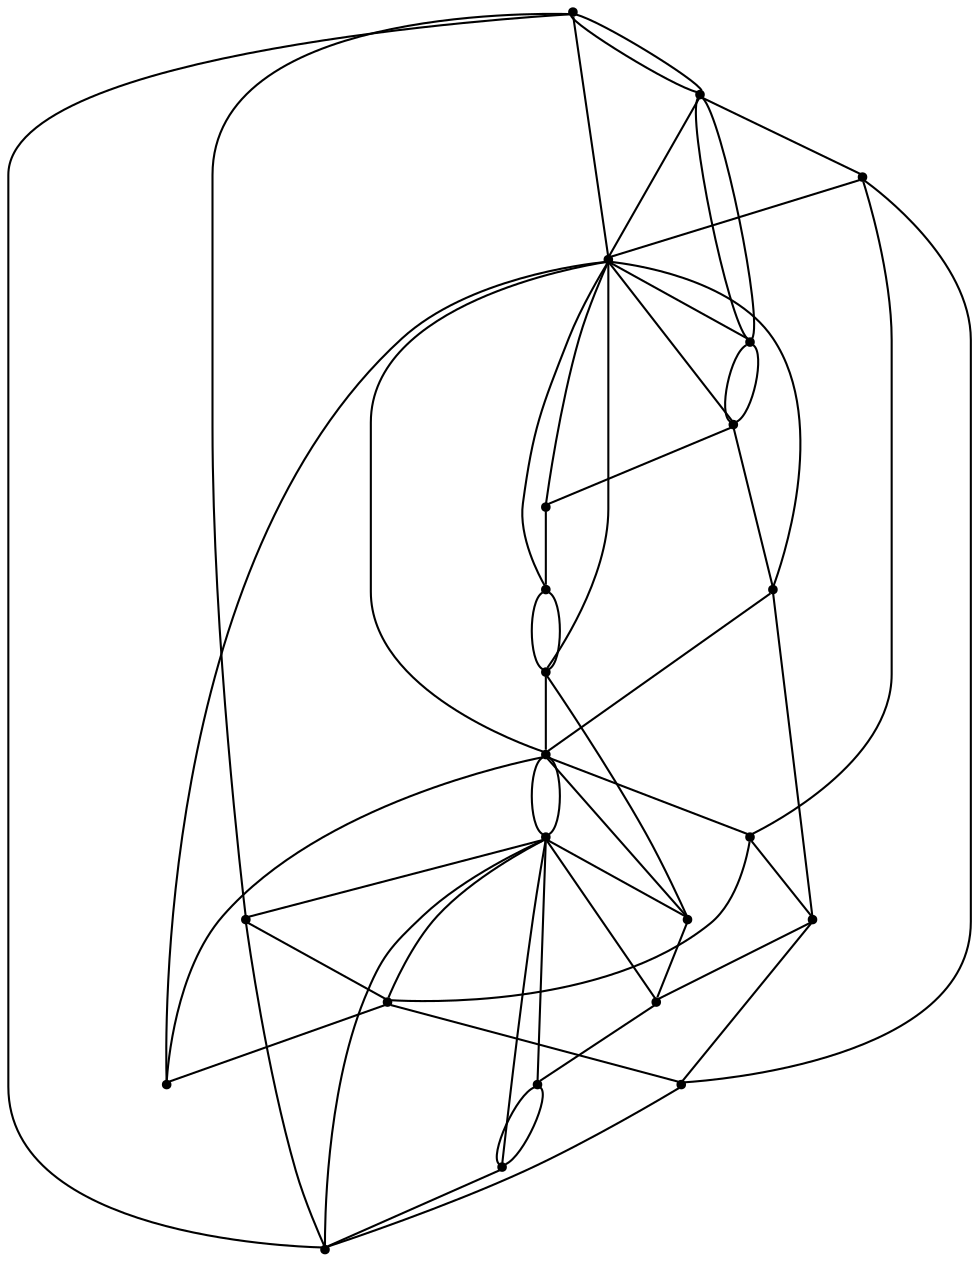 graph {
  node [shape=point,comment="{\"directed\":false,\"doi\":\"10.1007/978-3-642-25878-7_8\",\"figure\":\"5 (1)\"}"]

  v0 [pos="1704.5517346434794,2402.939941663949"]
  v1 [pos="1524.5280879153358,2526.2302229512925"]
  v2 [pos="1714.7852230301553,2366.8298685211"]
  v3 [pos="1717.8168492640655,2333.84554687755"]
  v4 [pos="1610.970286560742,2333.84554687755"]
  v5 [pos="1524.528087915336,2420.229882579918"]
  v6 [pos="1537.3345516692018,2347.6226101015327"]
  v7 [pos="1543.3363685915417,2333.84554687755"]
  v8 [pos="1538.7534232496073,2321.539410573613"]
  v9 [pos="1505.7219070558062,2333.84554687755"]
  v10 [pos="1710.7609561856964,2280.841052680512"]
  v11 [pos="1572.9264443301354,2144.340408009729"]
  v12 [pos="1524.528087915336,2139.9103312041884"]
  v13 [pos="1388.0196421061748,2468.9670862810863"]
  v14 [pos="1331.2435261999588,2333.84554687755"]
  v15 [pos="1524.528087915336,2247.4609568215737"]
  v16 [pos="1463.3035740114806,2394.8260615412664"]
  v17 [pos="1438.0900889032823,2333.84554687755"]
  v18 [pos="1471.551113053571,2146.5199640840633"]
  v19 [pos="1431.9808949918202,2163.4891650992577"]
  v20 [pos="1343.2034456792894,2266.1638320347683"]
  v21 [pos="1332.5613202412708,2309.6542294923424"]
  v22 [pos="1524.528087915336,2333.84554687755"]

  v0 -- v1 [id="-1",pos="1704.5517346434794,2402.939941663949 1676.5591384144207,2475.1286456865473 1606.503574868564,2526.230095774488 1524.5280879153358,2526.2302229512925"]
  v14 -- v17 [id="-3",pos="1331.2435261999588,2333.84554687755 1438.0900889032823,2333.84554687755 1438.0900889032823,2333.84554687755 1438.0900889032823,2333.84554687755"]
  v17 -- v9 [id="-4",pos="1438.0900889032823,2333.84554687755 1505.7219070558062,2333.84554687755 1505.7219070558062,2333.84554687755 1505.7219070558062,2333.84554687755"]
  v9 -- v22 [id="-5",pos="1505.7219070558062,2333.84554687755 1524.528087915336,2333.84554687755 1524.528087915336,2333.84554687755 1524.528087915336,2333.84554687755"]
  v22 -- v7 [id="-6",pos="1524.528087915336,2333.84554687755 1543.3363685915417,2333.84554687755 1543.3363685915417,2333.84554687755 1543.3363685915417,2333.84554687755"]
  v7 -- v4 [id="-7",pos="1543.3363685915417,2333.84554687755 1610.970286560742,2333.84554687755 1610.970286560742,2333.84554687755 1610.970286560742,2333.84554687755"]
  v4 -- v3 [id="-8",pos="1610.970286560742,2333.84554687755 1717.8168492640655,2333.84554687755 1717.8168492640655,2333.84554687755 1717.8168492640655,2333.84554687755"]
  v14 -- v21 [id="-10",pos="1331.2435261999588,2333.84554687755 1332.5613202412708,2309.6542294923424 1332.5613202412708,2309.6542294923424 1332.5613202412708,2309.6542294923424"]
  v21 -- v20 [id="-11",pos="1332.5613202412708,2309.6542294923424 1343.2034456792894,2266.1638320347683 1343.2034456792894,2266.1638320347683 1343.2034456792894,2266.1638320347683"]
  v20 -- v19 [id="-12",pos="1343.2034456792894,2266.1638320347683 1431.9808949918202,2163.4891650992577 1431.9808949918202,2163.4891650992577 1431.9808949918202,2163.4891650992577"]
  v13 -- v14 [id="-13",pos="1388.0196421061748,2468.9670862810863 1331.2435261999588,2333.84554687755 1331.2435261999588,2333.84554687755 1331.2435261999588,2333.84554687755"]
  v19 -- v18 [id="-14",pos="1431.9808949918202,2163.4891650992577 1471.551113053571,2146.5199640840633 1471.551113053571,2146.5199640840633 1471.551113053571,2146.5199640840633"]
  v19 -- v9 [id="-15",pos="1431.9808949918202,2163.4891650992577 1505.7219070558062,2333.84554687755 1505.7219070558062,2333.84554687755 1505.7219070558062,2333.84554687755"]
  v16 -- v9 [id="-16",pos="1463.3035740114806,2394.8260615412664 1505.7219070558062,2333.84554687755 1505.7219070558062,2333.84554687755 1505.7219070558062,2333.84554687755"]
  v16 -- v13 [id="-17",pos="1463.3035740114806,2394.8260615412664 1388.0196421061748,2468.9670862810863 1388.0196421061748,2468.9670862810863 1388.0196421061748,2468.9670862810863"]
  v16 -- v1 [id="-18",pos="1463.3035740114806,2394.8260615412664 1524.5280879153358,2526.2302229512925 1524.5280879153358,2526.2302229512925 1524.5280879153358,2526.2302229512925"]
  v16 -- v21 [id="-19",pos="1463.3035740114806,2394.8260615412664 1332.5613202412708,2309.6542294923424 1332.5613202412708,2309.6542294923424 1332.5613202412708,2309.6542294923424"]
  v16 -- v0 [id="-20",pos="1463.3035740114806,2394.8260615412664 1704.5517346434794,2402.939941663949 1704.5517346434794,2402.939941663949 1704.5517346434794,2402.939941663949"]
  v16 -- v14 [id="-21",pos="1463.3035740114806,2394.8260615412664 1331.2435261999588,2333.84554687755 1331.2435261999588,2333.84554687755 1331.2435261999588,2333.84554687755"]
  v16 -- v19 [id="-22",pos="1463.3035740114806,2394.8260615412664 1431.9808949918202,2163.4891650992577 1431.9808949918202,2163.4891650992577 1431.9808949918202,2163.4891650992577"]
  v16 -- v20 [id="-23",pos="1463.3035740114806,2394.8260615412664 1343.2034456792894,2266.1638320347683 1343.2034456792894,2266.1638320347683 1343.2034456792894,2266.1638320347683"]
  v18 -- v12 [id="-24",pos="1471.551113053571,2146.5199640840633 1524.528087915336,2139.9103312041884 1524.528087915336,2139.9103312041884 1524.528087915336,2139.9103312041884"]
  v9 -- v8 [id="-25",pos="1505.7219070558062,2333.84554687755 1538.7534232496073,2321.539410573613 1538.7534232496073,2321.539410573613 1538.7534232496073,2321.539410573613"]
  v9 -- v18 [id="-26",pos="1505.7219070558062,2333.84554687755 1471.551113053571,2146.5199640840633 1471.551113053571,2146.5199640840633 1471.551113053571,2146.5199640840633"]
  v1 -- v5 [id="-28",pos="1524.5280879153358,2526.2302229512925 1524.528087915336,2420.229882579918 1524.528087915336,2420.229882579918 1524.528087915336,2420.229882579918"]
  v5 -- v22 [id="-29",pos="1524.528087915336,2420.229882579918 1524.528087915336,2333.84554687755 1524.528087915336,2333.84554687755 1524.528087915336,2333.84554687755"]
  v22 -- v15 [id="-30",pos="1524.528087915336,2333.84554687755 1524.528087915336,2247.4609568215737 1524.528087915336,2247.4609568215737 1524.528087915336,2247.4609568215737"]
  v15 -- v12 [id="-31",pos="1524.528087915336,2247.4609568215737 1524.528087915336,2139.9103312041884 1524.528087915336,2139.9103312041884 1524.528087915336,2139.9103312041884"]
  v1 -- v13 [id="-33",pos="1524.5280879153358,2526.2302229512925 1388.0196421061748,2468.9670862810863 1388.0196421061748,2468.9670862810863 1388.0196421061748,2468.9670862810863"]
  v12 -- v11 [id="-34",pos="1524.528087915336,2139.9103312041884 1572.9264443301354,2144.340408009729 1572.9264443301354,2144.340408009729 1572.9264443301354,2144.340408009729"]
  v6 -- v16 [id="-35",pos="1537.3345516692018,2347.6226101015327 1463.3035740114806,2394.8260615412664 1463.3035740114806,2394.8260615412664 1463.3035740114806,2394.8260615412664"]
  v8 -- v7 [id="-36",pos="1538.7534232496073,2321.539410573613 1543.3363685915417,2333.84554687755 1543.3363685915417,2333.84554687755 1543.3363685915417,2333.84554687755"]
  v8 -- v3 [id="-37",pos="1538.7534232496073,2321.539410573613 1717.8168492640655,2333.84554687755 1717.8168492640655,2333.84554687755 1717.8168492640655,2333.84554687755"]
  v8 -- v10 [id="-38",pos="1538.7534232496073,2321.539410573613 1710.7609561856964,2280.841052680512 1710.7609561856964,2280.841052680512 1710.7609561856964,2280.841052680512"]
  v8 -- v12 [id="-39",pos="1538.7534232496073,2321.539410573613 1524.528087915336,2139.9103312041884 1524.528087915336,2139.9103312041884 1524.528087915336,2139.9103312041884"]
  v8 -- v18 [id="-40",pos="1538.7534232496073,2321.539410573613 1471.551113053571,2146.5199640840633 1471.551113053571,2146.5199640840633 1471.551113053571,2146.5199640840633"]
  v8 -- v11 [id="-41",pos="1538.7534232496073,2321.539410573613 1572.9264443301354,2144.340408009729 1572.9264443301354,2144.340408009729 1572.9264443301354,2144.340408009729"]
  v8 -- v2 [id="-42",pos="1538.7534232496073,2321.539410573613 1714.7852230301553,2366.8298685211 1714.7852230301553,2366.8298685211 1714.7852230301553,2366.8298685211"]
  v7 -- v6 [id="-43",pos="1543.3363685915417,2333.84554687755 1537.3345516692018,2347.6226101015327 1537.3345516692018,2347.6226101015327 1537.3345516692018,2347.6226101015327"]
  v11 -- v10 [id="-44",pos="1572.9264443301354,2144.340408009729 1710.7609561856964,2280.841052680512 1710.7609561856964,2280.841052680512 1710.7609561856964,2280.841052680512"]
  v0 -- v1 [id="-45",pos="1704.5517346434794,2402.939941663949 1524.5280879153358,2526.2302229512925 1524.5280879153358,2526.2302229512925 1524.5280879153358,2526.2302229512925"]
  v10 -- v3 [id="-46",pos="1710.7609561856964,2280.841052680512 1717.8168492640655,2333.84554687755 1717.8168492640655,2333.84554687755 1717.8168492640655,2333.84554687755"]
  v2 -- v7 [id="-47",pos="1714.7852230301553,2366.8298685211 1543.3363685915417,2333.84554687755 1543.3363685915417,2333.84554687755 1543.3363685915417,2333.84554687755"]
  v3 -- v0 [id="-48",pos="1717.8168492640655,2333.84554687755 1704.5517346434794,2402.939941663949 1704.5517346434794,2402.939941663949 1704.5517346434794,2402.939941663949"]
  v20 -- v19 [id="-51",pos="1343.2034456792894,2266.1638320347683 1359.1540720709436,2221.8932170366484 1390.936579546331,2185.264763647737 1431.9808949918202,2163.4891650992577"]
  v17 -- v15 [id="-54",pos="1438.0900889032823,2333.84554687755 1438.086939178268,2286.1379665850527 1476.7855424269865,2247.4609568215737 1524.528087915336,2247.4609568215737"]
  v9 -- v8 [id="-55",pos="1505.7219070558062,2333.84554687755 1505.7887194045932,2323.464613039086 1514.1956218062426,2315.0508500115566 1524.562480367259,2315.0508500115566 1530.2292445746102,2315.0508500115566 1535.3103565128276,2317.5647937326626 1538.7534232496073,2321.539410573613"]
  v5 -- v16 [id="-56",pos="1524.528087915336,2420.229882579918 1500.6038220889222,2420.2301369335264 1478.9526520849681,2410.5191821437206 1463.3035740114806,2394.8260615412664"]
  v15 -- v4 [id="-57",pos="1524.528087915336,2247.4609568215737 1572.268533587009,2247.4609568215737 1610.9671368357276,2286.1379665850527 1610.970286560742,2333.84554687755"]
  v1 -- v13 [id="-58",pos="1524.5280879153358,2526.2302229512925 1471.0421781110576,2526.230095774488 1422.6294752981748,2504.474388883016 1388.0196421061748,2468.9670862810863"]
  v13 -- v14 [id="-59",pos="1388.0196421061748,2468.9670862810863 1352.7845705659247,2434.3076876718005 1331.240503736561,2386.008424214887 1331.2435261999588,2333.84554687755"]
  v11 -- v10 [id="-61",pos="1572.9264443301354,2144.340408009729 1639.5586709600445,2162.359622154534 1692.4102310408532,2214.412436921762 1710.7609561856964,2280.841052680512"]
  v9 -- v6 [id="-63",pos="1505.7219070558062,2333.84554687755 1505.7887194045932,2344.2264807160145 1514.1956218062426,2352.6402437435436 1524.562480367259,2352.6402437435436 1529.4945892120106,2352.6402437435436 1533.983053813316,2350.7358770758174 1537.3345516692018,2347.6226101015327"]
  v16 -- v17 [id="-64",pos="1463.3035740114806,2394.8260615412664 1447.7199541443297,2379.2024326279447 1438.086939178268,2357.647953071256 1438.0900889032823,2333.84554687755"]
  v4 -- v5 [id="-67",pos="1610.970286560742,2333.84554687755 1610.9671368357276,2381.5531271700474 1572.268533587009,2420.2301369335264 1524.528087915336,2420.229882579918"]
  v3 -- v2 [id="-68",pos="1717.8168492640655,2333.84554687755 1717.8178991724035,2344.3287317495397 1716.7886049547687,2355.7465411069124 1714.7852230301553,2366.8298685211"]
  v2 -- v0 [id="-69",pos="1714.7852230301553,2366.8298685211 1712.5907594633204,2379.349421375092 1709.1650060130696,2391.44535493673 1704.5517346434794,2402.939941663949"]
}